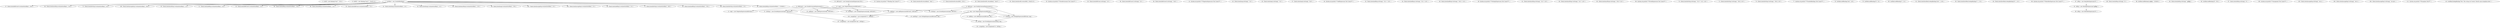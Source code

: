 digraph G {
"5 : testB = new Binding(\"test!\", 123.0, )"
"6 : testB2 = new Binding(\"test2!\", 234432.23, )"
"7 : testBind = new VariableBindings()"
"7 : testBind = new VariableBindings()" -> "37 : Check.check(dblConst3.evaluate(testBind, ), 30.0, )"
"7 : testBind = new VariableBindings()" -> "60 : Check.check(multExp.evaluate(testBind, ), 25.0, )"
"7 : testBind = new VariableBindings()" -> "73 : Check.check(divExp3.evaluate(testBind, ), 6.0, )"
"7 : testBind = new VariableBindings()" -> "108 : Check.check(assignExp2.evaluate(testBind, ), 60.0, )"
"7 : testBind = new VariableBindings()" -> "62 : Check.check(multExp2.evaluate(testBind, ), 2.5, )"
"7 : testBind = new VariableBindings()" -> "51 : Check.check(addExp.evaluate(testBind, ), 0.0, )"
"7 : testBind = new VariableBindings()" -> "35 : Check.check(dblConst2.evaluate(testBind, ), 0.5, )"
"7 : testBind = new VariableBindings()" -> "96 : Check.check(idExp.evaluate(testBind, ), 30.0, )"
"7 : testBind = new VariableBindings()" -> "88 : Check.check(idExp.evaluate(testBind, ), 4.0, )"
"7 : testBind = new VariableBindings()" -> "33 : Check.check(dblConst.evaluate(testBind, ), 5.0, )"
"7 : testBind = new VariableBindings()" -> "42 : Check.check(neg.evaluate(testBind, ), 5.0, )"
"7 : testBind = new VariableBindings()" -> "44 : Check.check(neg2.evaluate(testBind, ), 0.5, )"
"7 : testBind = new VariableBindings()" -> "64 : Check.check(multExp3.evaluate(testBind, ), 15.0, )"
"7 : testBind = new VariableBindings()" -> "46 : Check.check(neg3.evaluate(testBind, ), 30.0, )"
"7 : testBind = new VariableBindings()" -> "102 : Check.check(assignExp.evaluate(testBind, ), 5.0, )"
"7 : testBind = new VariableBindings()" -> "105 : Check.check(assignExp2.evaluate(testBind, ), 5.5, )"
"7 : testBind = new VariableBindings()" -> "53 : Check.check(addExp2.evaluate(testBind, ), 5.5, )"
"7 : testBind = new VariableBindings()" -> "71 : Check.check(divExp2.evaluate(testBind, ), 60.0, )"
"7 : testBind = new VariableBindings()" -> "55 : Check.check(addExp3.evaluate(testBind, ), 30.5, )"
"7 : testBind = new VariableBindings()" -> "69 : Check.check(divExp.evaluate(testBind, ), 5.0, )"
"7 : testBind = new VariableBindings()" -> "92 : Check.check(idExp.evaluate(testBind, ), 123456.0, )"
"8 : dblConst = new DoubleConstantExpression(5.0, )"
"8 : dblConst = new DoubleConstantExpression(5.0, )" -> "15 : addExp2 = new AddExpression(dblConst2, dblConst, )"
"8 : dblConst = new DoubleConstantExpression(5.0, )" -> "11 : neg = new NegationExpression(dblConst, )"
"8 : dblConst = new DoubleConstantExpression(5.0, )" -> "17 : multExp = new MultiplyExpression(dblConst, neg, )"
"8 : dblConst = new DoubleConstantExpression(5.0, )" -> "14 : addExp = new AddExpression(dblConst, neg, )"
"8 : dblConst = new DoubleConstantExpression(5.0, )" -> "22 : divExp3 = new DivideExpression(neg3, dblConst, )"
"9 : dblConst2 = new DoubleConstantExpression(0.5, )"
"9 : dblConst2 = new DoubleConstantExpression(0.5, )" -> "18 : multExp2 = new MultiplyExpression(dblConst2, neg, )"
"9 : dblConst2 = new DoubleConstantExpression(0.5, )" -> "19 : multExp3 = new MultiplyExpression(neg3, dblConst2, )"
"9 : dblConst2 = new DoubleConstantExpression(0.5, )" -> "15 : addExp2 = new AddExpression(dblConst2, dblConst, )"
"9 : dblConst2 = new DoubleConstantExpression(0.5, )" -> "21 : divExp2 = new DivideExpression(neg3, dblConst2, )"
"9 : dblConst2 = new DoubleConstantExpression(0.5, )" -> "12 : neg2 = new NegationExpression(dblConst2, )"
"9 : dblConst2 = new DoubleConstantExpression(0.5, )" -> "16 : addExp3 = new AddExpression(neg3, dblConst2, )"
"10 : dblConst3 = new DoubleConstantExpression(-30.0, )"
"10 : dblConst3 = new DoubleConstantExpression(-30.0, )" -> "13 : neg3 = new NegationExpression(dblConst3, )"
"11 : neg = new NegationExpression(dblConst, )"
"11 : neg = new NegationExpression(dblConst, )" -> "18 : multExp2 = new MultiplyExpression(dblConst2, neg, )"
"11 : neg = new NegationExpression(dblConst, )" -> "20 : divExp = new DivideExpression(multExp, neg, )"
"11 : neg = new NegationExpression(dblConst, )" -> "17 : multExp = new MultiplyExpression(dblConst, neg, )"
"11 : neg = new NegationExpression(dblConst, )" -> "14 : addExp = new AddExpression(dblConst, neg, )"
"12 : neg2 = new NegationExpression(dblConst2, )"
"13 : neg3 = new NegationExpression(dblConst3, )"
"13 : neg3 = new NegationExpression(dblConst3, )" -> "19 : multExp3 = new MultiplyExpression(neg3, dblConst2, )"
"13 : neg3 = new NegationExpression(dblConst3, )" -> "21 : divExp2 = new DivideExpression(neg3, dblConst2, )"
"13 : neg3 = new NegationExpression(dblConst3, )" -> "16 : addExp3 = new AddExpression(neg3, dblConst2, )"
"13 : neg3 = new NegationExpression(dblConst3, )" -> "22 : divExp3 = new DivideExpression(neg3, dblConst, )"
"14 : addExp = new AddExpression(dblConst, neg, )"
"15 : addExp2 = new AddExpression(dblConst2, dblConst, )"
"15 : addExp2 = new AddExpression(dblConst2, dblConst, )" -> "104 : assignExp2 = new Assignment(\"a\", addExp2, )"
"16 : addExp3 = new AddExpression(neg3, dblConst2, )"
"17 : multExp = new MultiplyExpression(dblConst, neg, )"
"17 : multExp = new MultiplyExpression(dblConst, neg, )" -> "20 : divExp = new DivideExpression(multExp, neg, )"
"18 : multExp2 = new MultiplyExpression(dblConst2, neg, )"
"19 : multExp3 = new MultiplyExpression(neg3, dblConst2, )"
"20 : divExp = new DivideExpression(multExp, neg, )"
"20 : divExp = new DivideExpression(multExp, neg, )" -> "101 : assignExp = new Assignment(\"a\", divExp, )"
"21 : divExp2 = new DivideExpression(neg3, dblConst2, )"
"21 : divExp2 = new DivideExpression(neg3, dblConst2, )" -> "107 : assignExp2 = new Assignment(\"abc\", divExp2, )"
"22 : divExp3 = new DivideExpression(neg3, dblConst, )"
"25 : System.out.println(\"***Binding Test Cases***\", )"
"26 : Check.check(testB.returnBind(), \"test!\", )"
"27 : Check.check(testB.returnDbl(), 123.0, )"
"28 : Check.check(testB2.returnBind(), \"test2!\", )"
"29 : Check.check(testB2.returnDbl(), 234432.23, )"
"32 : System.out.println(\"***DoubleConstant Test Cases***\", )"
"33 : Check.check(dblConst.evaluate(testBind, ), 5.0, )"
"34 : Check.check(dblConst.toString(), \"5.0\", )"
"35 : Check.check(dblConst2.evaluate(testBind, ), 0.5, )"
"36 : Check.check(dblConst2.toString(), \"0.5\", )"
"37 : Check.check(dblConst3.evaluate(testBind, ), 30.0, )"
"38 : Check.check(dblConst3.toString(), \"-30.0\", )"
"41 : System.out.println(\"***NegationExpression Test Cases***\", )"
"42 : Check.check(neg.evaluate(testBind, ), 5.0, )"
"43 : Check.check(neg.toString(), \"-5.0\", )"
"44 : Check.check(neg2.evaluate(testBind, ), 0.5, )"
"45 : Check.check(neg2.toString(), \"-0.5\", )"
"46 : Check.check(neg3.evaluate(testBind, ), 30.0, )"
"47 : Check.check(neg3.toString(), \"30.0\", )"
"50 : System.out.println(\"***AddExpression Test Cases***\", )"
"51 : Check.check(addExp.evaluate(testBind, ), 0.0, )"
"52 : Check.check(addExp.toString(), \"(5.0 + -5.0)\", )"
"53 : Check.check(addExp2.evaluate(testBind, ), 5.5, )"
"54 : Check.check(addExp2.toString(), \"(0.5 + 5.0)\", )"
"55 : Check.check(addExp3.evaluate(testBind, ), 30.5, )"
"56 : Check.check(addExp3.toString(), \"(30.0 + 0.5)\", )"
"59 : System.out.println(\"***MultiplyExpression Test Cases***\", )"
"60 : Check.check(multExp.evaluate(testBind, ), 25.0, )"
"61 : Check.check(multExp.toString(), \"(5.0 * -5.0)\", )"
"62 : Check.check(multExp2.evaluate(testBind, ), 2.5, )"
"63 : Check.check(multExp2.toString(), \"(0.5 * -5.0)\", )"
"64 : Check.check(multExp3.evaluate(testBind, ), 15.0, )"
"65 : Check.check(multExp3.toString(), \"(30.0 * 0.5)\", )"
"68 : System.out.println(\"***DivideExpression Test Cases***\", )"
"69 : Check.check(divExp.evaluate(testBind, ), 5.0, )"
"70 : Check.check(divExp.toString(), \"((5.0 * -5.0) / -5.0)\", )"
"71 : Check.check(divExp2.evaluate(testBind, ), 60.0, )"
"72 : Check.check(divExp2.toString(), \"(30.0 / 0.5)\", )"
"73 : Check.check(divExp3.evaluate(testBind, ), 6.0, )"
"74 : Check.check(divExp3.toString(), \"(30.0 / 5.0)\", )"
"77 : System.out.println(\"***VariableBindings Test Cases***\", )"
"78 : testBind.addBinding(\"abc\", 4.55, )"
"79 : testBind.addBinding(\"b\", 4.0, )"
"80 : testBind.addBinding(\"c\", 5.0, )"
"81 : Check.check(testBind.lookupBinding(\"abc\", ), 4.55, )"
"82 : Check.check(testBind.lookupBinding(\"c\", ), 5.0, )"
"83 : Check.check(testBind.lookupBinding(\"b\", ), 4.0, )"
"86 : System.out.println(\"***IdentifierExpression Test Cases***\", )"
"87 : idExp = new IdentifierExpression(\"b\", )"
"87 : idExp = new IdentifierExpression(\"b\", )" -> "91 : idExp = new IdentifierExpression(\"ggffgg\", )" [style=dashed]
"88 : Check.check(idExp.evaluate(testBind, ), 4.0, )"
"89 : Check.check(idExp.toString(), \"b\", )"
"90 : testBind.addBinding(\"ggffgg\", 123456.0, )"
"91 : idExp = new IdentifierExpression(\"ggffgg\", )"
"91 : idExp = new IdentifierExpression(\"ggffgg\", )" -> "95 : idExp = new IdentifierExpression(\"b\", )" [style=dashed]
"92 : Check.check(idExp.evaluate(testBind, ), 123456.0, )"
"93 : Check.check(idExp.toString(), \"ggffgg\", )"
"94 : testBind.addBinding(\"b\", 30.0, )"
"95 : idExp = new IdentifierExpression(\"b\", )"
"96 : Check.check(idExp.evaluate(testBind, ), 30.0, )"
"97 : Check.check(idExp.toString(), \"b\", )"
"100 : System.out.println(\"***Assignment Test Cases***\", )"
"101 : assignExp = new Assignment(\"a\", divExp, )"
"102 : Check.check(assignExp.evaluate(testBind, ), 5.0, )"
"103 : Check.check(assignExp.toString(), \"set a\", )"
"104 : assignExp2 = new Assignment(\"a\", addExp2, )"
"104 : assignExp2 = new Assignment(\"a\", addExp2, )" -> "107 : assignExp2 = new Assignment(\"abc\", divExp2, )" [style=dashed]
"105 : Check.check(assignExp2.evaluate(testBind, ), 5.5, )"
"106 : Check.check(assignExp2.toString(), \"set a\", )"
"107 : assignExp2 = new Assignment(\"abc\", divExp2, )"
"108 : Check.check(assignExp2.evaluate(testBind, ), 60.0, )"
"109 : Check.check(assignExp2.toString(), \"set abc\", )"
"112 : System.out.println(\"***Exception Test***\", )"
"113 : testBind.lookupBinding(\"Test. This string isn't bound. Should cause exception error.\", )"
}